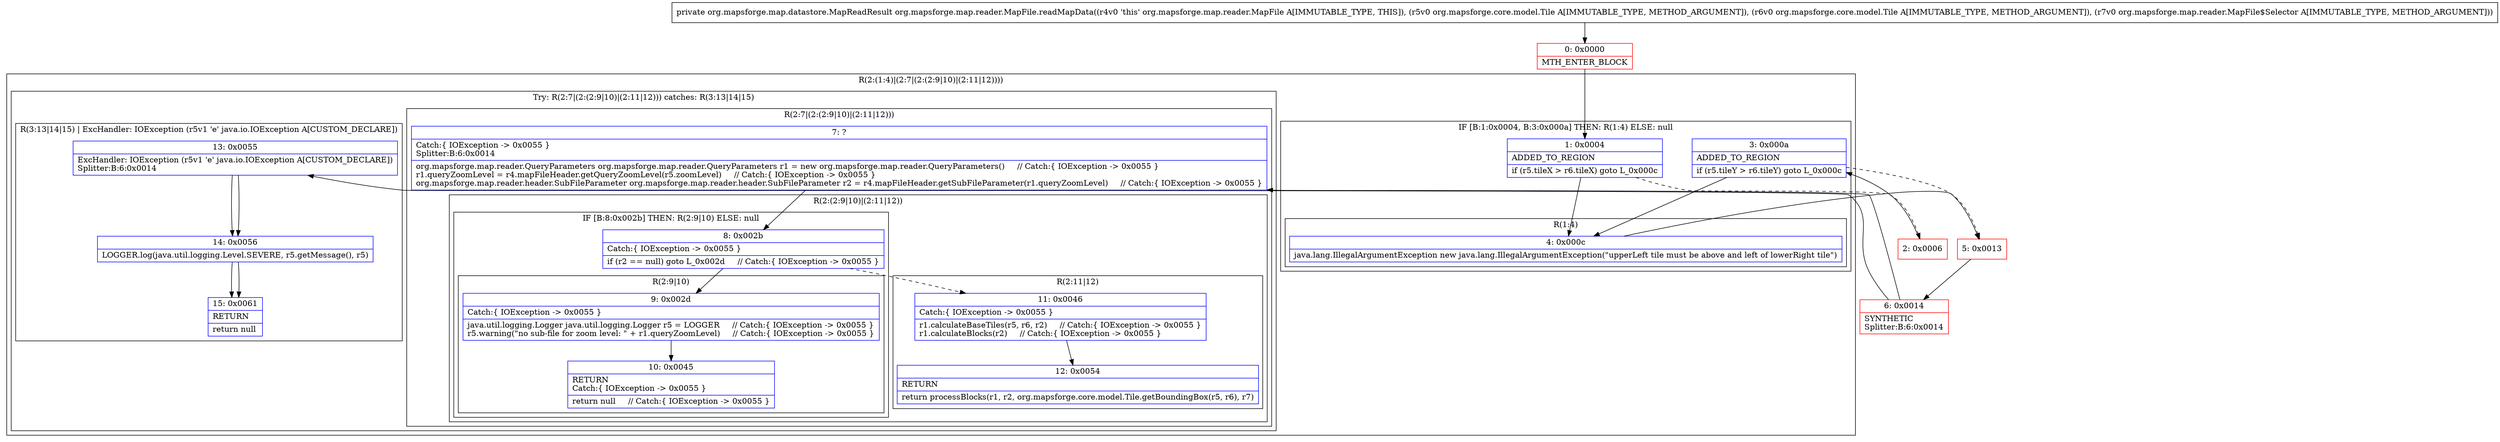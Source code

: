 digraph "CFG fororg.mapsforge.map.reader.MapFile.readMapData(Lorg\/mapsforge\/core\/model\/Tile;Lorg\/mapsforge\/core\/model\/Tile;Lorg\/mapsforge\/map\/reader\/MapFile$Selector;)Lorg\/mapsforge\/map\/datastore\/MapReadResult;" {
subgraph cluster_Region_2014609188 {
label = "R(2:(1:4)|(2:7|(2:(2:9|10)|(2:11|12))))";
node [shape=record,color=blue];
subgraph cluster_IfRegion_1174358831 {
label = "IF [B:1:0x0004, B:3:0x000a] THEN: R(1:4) ELSE: null";
node [shape=record,color=blue];
Node_1 [shape=record,label="{1\:\ 0x0004|ADDED_TO_REGION\l|if (r5.tileX \> r6.tileX) goto L_0x000c\l}"];
Node_3 [shape=record,label="{3\:\ 0x000a|ADDED_TO_REGION\l|if (r5.tileY \> r6.tileY) goto L_0x000c\l}"];
subgraph cluster_Region_2009790259 {
label = "R(1:4)";
node [shape=record,color=blue];
Node_4 [shape=record,label="{4\:\ 0x000c|java.lang.IllegalArgumentException new java.lang.IllegalArgumentException(\"upperLeft tile must be above and left of lowerRight tile\")\l}"];
}
}
subgraph cluster_TryCatchRegion_338684560 {
label = "Try: R(2:7|(2:(2:9|10)|(2:11|12))) catches: R(3:13|14|15)";
node [shape=record,color=blue];
subgraph cluster_Region_760693943 {
label = "R(2:7|(2:(2:9|10)|(2:11|12)))";
node [shape=record,color=blue];
Node_7 [shape=record,label="{7\:\ ?|Catch:\{ IOException \-\> 0x0055 \}\lSplitter:B:6:0x0014\l|org.mapsforge.map.reader.QueryParameters org.mapsforge.map.reader.QueryParameters r1 = new org.mapsforge.map.reader.QueryParameters()     \/\/ Catch:\{ IOException \-\> 0x0055 \}\lr1.queryZoomLevel = r4.mapFileHeader.getQueryZoomLevel(r5.zoomLevel)     \/\/ Catch:\{ IOException \-\> 0x0055 \}\lorg.mapsforge.map.reader.header.SubFileParameter org.mapsforge.map.reader.header.SubFileParameter r2 = r4.mapFileHeader.getSubFileParameter(r1.queryZoomLevel)     \/\/ Catch:\{ IOException \-\> 0x0055 \}\l}"];
subgraph cluster_Region_696039519 {
label = "R(2:(2:9|10)|(2:11|12))";
node [shape=record,color=blue];
subgraph cluster_IfRegion_1613723005 {
label = "IF [B:8:0x002b] THEN: R(2:9|10) ELSE: null";
node [shape=record,color=blue];
Node_8 [shape=record,label="{8\:\ 0x002b|Catch:\{ IOException \-\> 0x0055 \}\l|if (r2 == null) goto L_0x002d     \/\/ Catch:\{ IOException \-\> 0x0055 \}\l}"];
subgraph cluster_Region_1616875025 {
label = "R(2:9|10)";
node [shape=record,color=blue];
Node_9 [shape=record,label="{9\:\ 0x002d|Catch:\{ IOException \-\> 0x0055 \}\l|java.util.logging.Logger java.util.logging.Logger r5 = LOGGER     \/\/ Catch:\{ IOException \-\> 0x0055 \}\lr5.warning(\"no sub\-file for zoom level: \" + r1.queryZoomLevel)     \/\/ Catch:\{ IOException \-\> 0x0055 \}\l}"];
Node_10 [shape=record,label="{10\:\ 0x0045|RETURN\lCatch:\{ IOException \-\> 0x0055 \}\l|return null     \/\/ Catch:\{ IOException \-\> 0x0055 \}\l}"];
}
}
subgraph cluster_Region_1090442789 {
label = "R(2:11|12)";
node [shape=record,color=blue];
Node_11 [shape=record,label="{11\:\ 0x0046|Catch:\{ IOException \-\> 0x0055 \}\l|r1.calculateBaseTiles(r5, r6, r2)     \/\/ Catch:\{ IOException \-\> 0x0055 \}\lr1.calculateBlocks(r2)     \/\/ Catch:\{ IOException \-\> 0x0055 \}\l}"];
Node_12 [shape=record,label="{12\:\ 0x0054|RETURN\l|return processBlocks(r1, r2, org.mapsforge.core.model.Tile.getBoundingBox(r5, r6), r7)\l}"];
}
}
}
subgraph cluster_Region_1925844747 {
label = "R(3:13|14|15) | ExcHandler: IOException (r5v1 'e' java.io.IOException A[CUSTOM_DECLARE])\l";
node [shape=record,color=blue];
Node_13 [shape=record,label="{13\:\ 0x0055|ExcHandler: IOException (r5v1 'e' java.io.IOException A[CUSTOM_DECLARE])\lSplitter:B:6:0x0014\l}"];
Node_14 [shape=record,label="{14\:\ 0x0056|LOGGER.log(java.util.logging.Level.SEVERE, r5.getMessage(), r5)\l}"];
Node_15 [shape=record,label="{15\:\ 0x0061|RETURN\l|return null\l}"];
}
}
}
subgraph cluster_Region_1925844747 {
label = "R(3:13|14|15) | ExcHandler: IOException (r5v1 'e' java.io.IOException A[CUSTOM_DECLARE])\l";
node [shape=record,color=blue];
Node_13 [shape=record,label="{13\:\ 0x0055|ExcHandler: IOException (r5v1 'e' java.io.IOException A[CUSTOM_DECLARE])\lSplitter:B:6:0x0014\l}"];
Node_14 [shape=record,label="{14\:\ 0x0056|LOGGER.log(java.util.logging.Level.SEVERE, r5.getMessage(), r5)\l}"];
Node_15 [shape=record,label="{15\:\ 0x0061|RETURN\l|return null\l}"];
}
Node_0 [shape=record,color=red,label="{0\:\ 0x0000|MTH_ENTER_BLOCK\l}"];
Node_2 [shape=record,color=red,label="{2\:\ 0x0006}"];
Node_5 [shape=record,color=red,label="{5\:\ 0x0013}"];
Node_6 [shape=record,color=red,label="{6\:\ 0x0014|SYNTHETIC\lSplitter:B:6:0x0014\l}"];
MethodNode[shape=record,label="{private org.mapsforge.map.datastore.MapReadResult org.mapsforge.map.reader.MapFile.readMapData((r4v0 'this' org.mapsforge.map.reader.MapFile A[IMMUTABLE_TYPE, THIS]), (r5v0 org.mapsforge.core.model.Tile A[IMMUTABLE_TYPE, METHOD_ARGUMENT]), (r6v0 org.mapsforge.core.model.Tile A[IMMUTABLE_TYPE, METHOD_ARGUMENT]), (r7v0 org.mapsforge.map.reader.MapFile$Selector A[IMMUTABLE_TYPE, METHOD_ARGUMENT])) }"];
MethodNode -> Node_0;
Node_1 -> Node_2[style=dashed];
Node_1 -> Node_4;
Node_3 -> Node_4;
Node_3 -> Node_5[style=dashed];
Node_4 -> Node_5;
Node_7 -> Node_8;
Node_8 -> Node_9;
Node_8 -> Node_11[style=dashed];
Node_9 -> Node_10;
Node_11 -> Node_12;
Node_13 -> Node_14;
Node_14 -> Node_15;
Node_13 -> Node_14;
Node_14 -> Node_15;
Node_0 -> Node_1;
Node_2 -> Node_3;
Node_5 -> Node_6;
Node_6 -> Node_7;
Node_6 -> Node_13;
}

